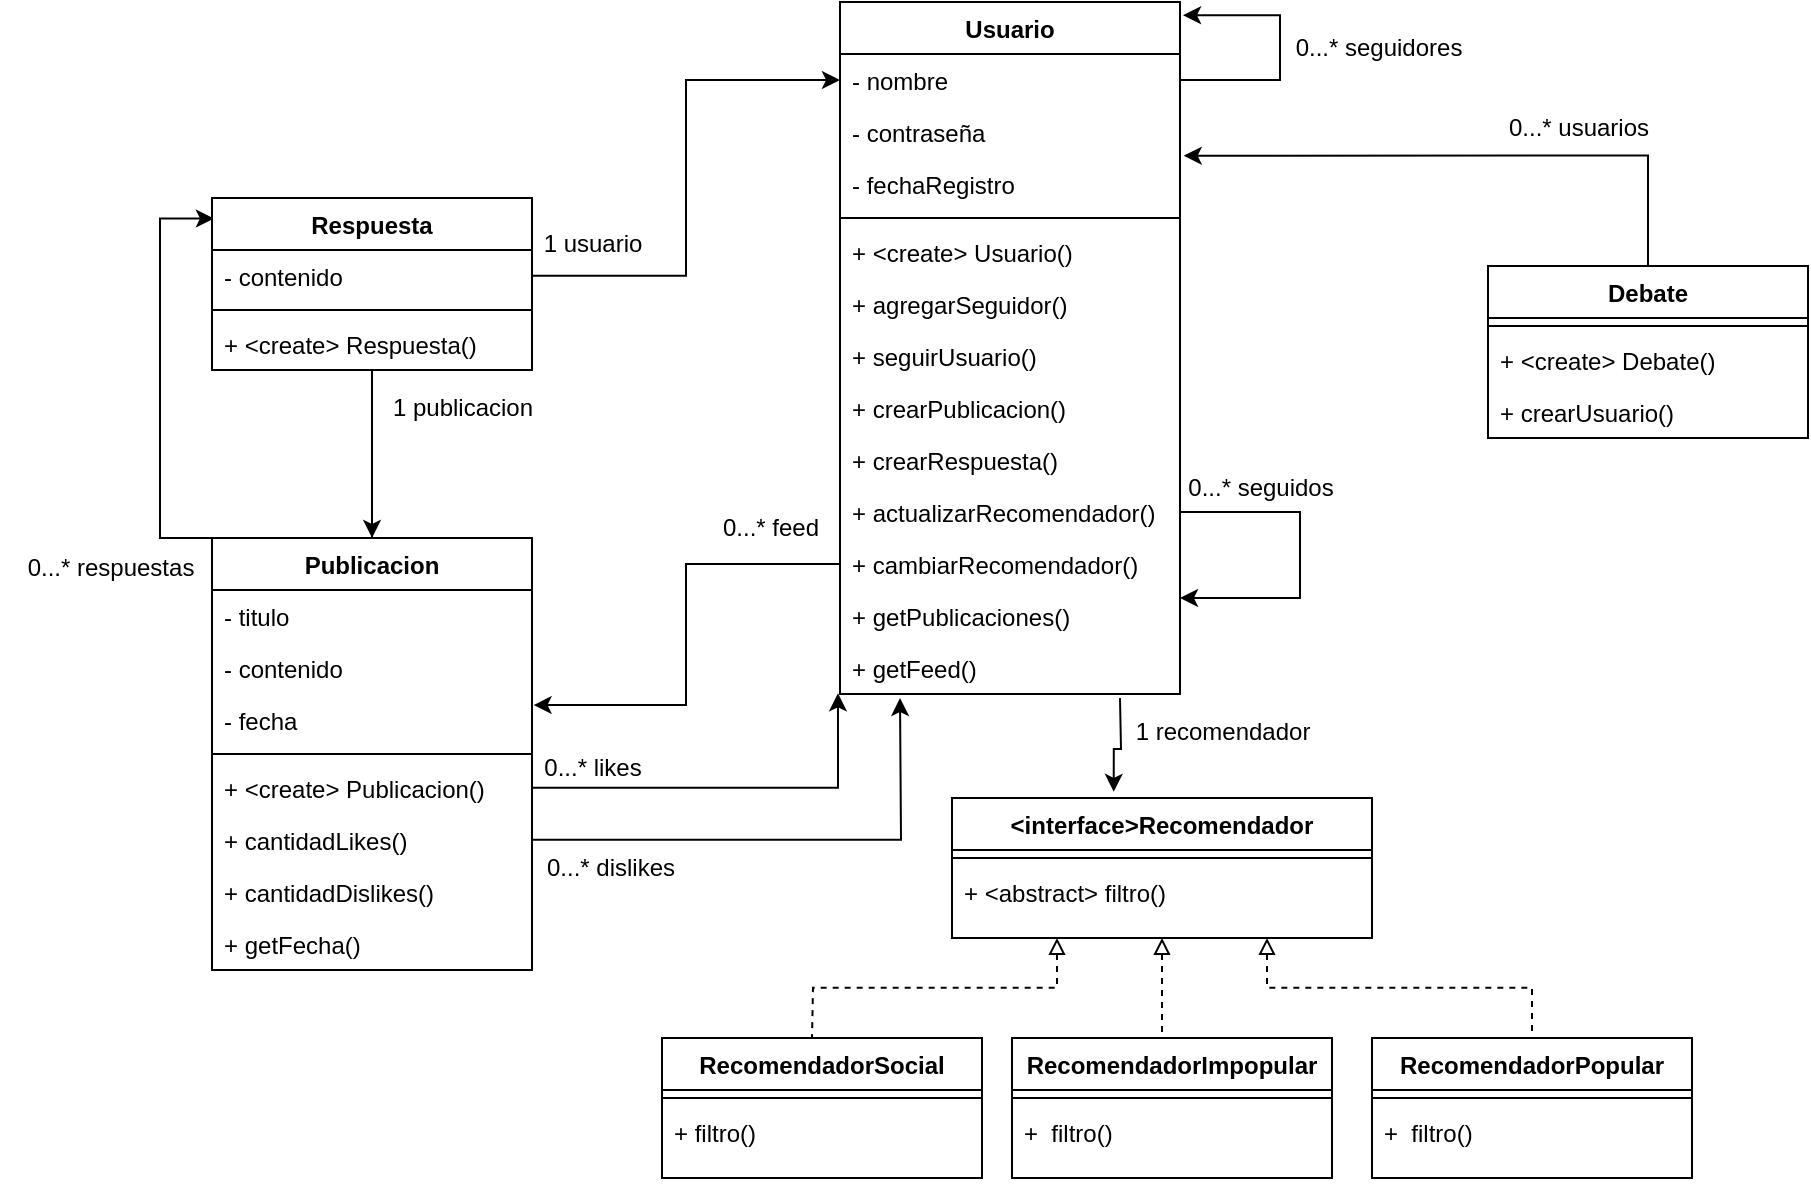 <mxfile version="24.6.2" type="device">
  <diagram name="Page-1" id="TgjlBIyjMRQV4J3gXkrl">
    <mxGraphModel dx="1126" dy="1723" grid="1" gridSize="10" guides="1" tooltips="1" connect="1" arrows="1" fold="1" page="1" pageScale="1" pageWidth="827" pageHeight="1169" math="0" shadow="0">
      <root>
        <mxCell id="0" />
        <mxCell id="1" parent="0" />
        <mxCell id="Envm_nqXqrnGejjABVVU-36" style="edgeStyle=orthogonalEdgeStyle;rounded=0;orthogonalLoop=1;jettySize=auto;html=1;entryX=0.385;entryY=-0.043;entryDx=0;entryDy=0;entryPerimeter=0;" parent="1" target="Envm_nqXqrnGejjABVVU-24" edge="1">
          <mxGeometry relative="1" as="geometry">
            <mxPoint x="1310" y="80" as="sourcePoint" />
            <mxPoint x="1306" y="119.94" as="targetPoint" />
          </mxGeometry>
        </mxCell>
        <mxCell id="Envm_nqXqrnGejjABVVU-1" value="Usuario" style="swimlane;fontStyle=1;align=center;verticalAlign=top;childLayout=stackLayout;horizontal=1;startSize=26;horizontalStack=0;resizeParent=1;resizeParentMax=0;resizeLast=0;collapsible=1;marginBottom=0;whiteSpace=wrap;html=1;" parent="1" vertex="1">
          <mxGeometry x="1170" y="-268" width="170" height="346" as="geometry" />
        </mxCell>
        <mxCell id="oZL3xkJhQJ-XLGrvxhA8-2" style="edgeStyle=orthogonalEdgeStyle;rounded=0;orthogonalLoop=1;jettySize=auto;html=1;entryX=1.009;entryY=0.019;entryDx=0;entryDy=0;entryPerimeter=0;" edge="1" parent="Envm_nqXqrnGejjABVVU-1" source="Envm_nqXqrnGejjABVVU-2" target="Envm_nqXqrnGejjABVVU-1">
          <mxGeometry relative="1" as="geometry">
            <mxPoint x="180" y="6" as="targetPoint" />
            <Array as="points">
              <mxPoint x="220" y="39" />
              <mxPoint x="220" y="6" />
            </Array>
          </mxGeometry>
        </mxCell>
        <mxCell id="Envm_nqXqrnGejjABVVU-2" value="- nombre" style="text;strokeColor=none;fillColor=none;align=left;verticalAlign=top;spacingLeft=4;spacingRight=4;overflow=hidden;rotatable=0;points=[[0,0.5],[1,0.5]];portConstraint=eastwest;whiteSpace=wrap;html=1;" parent="Envm_nqXqrnGejjABVVU-1" vertex="1">
          <mxGeometry y="26" width="170" height="26" as="geometry" />
        </mxCell>
        <mxCell id="Envm_nqXqrnGejjABVVU-3" value="- contraseña" style="text;strokeColor=none;fillColor=none;align=left;verticalAlign=top;spacingLeft=4;spacingRight=4;overflow=hidden;rotatable=0;points=[[0,0.5],[1,0.5]];portConstraint=eastwest;whiteSpace=wrap;html=1;" parent="Envm_nqXqrnGejjABVVU-1" vertex="1">
          <mxGeometry y="52" width="170" height="26" as="geometry" />
        </mxCell>
        <mxCell id="Envm_nqXqrnGejjABVVU-4" value="- fechaRegistro" style="text;strokeColor=none;fillColor=none;align=left;verticalAlign=top;spacingLeft=4;spacingRight=4;overflow=hidden;rotatable=0;points=[[0,0.5],[1,0.5]];portConstraint=eastwest;whiteSpace=wrap;html=1;" parent="Envm_nqXqrnGejjABVVU-1" vertex="1">
          <mxGeometry y="78" width="170" height="26" as="geometry" />
        </mxCell>
        <mxCell id="Envm_nqXqrnGejjABVVU-5" value="" style="line;strokeWidth=1;fillColor=none;align=left;verticalAlign=middle;spacingTop=-1;spacingLeft=3;spacingRight=3;rotatable=0;labelPosition=right;points=[];portConstraint=eastwest;strokeColor=inherit;" parent="Envm_nqXqrnGejjABVVU-1" vertex="1">
          <mxGeometry y="104" width="170" height="8" as="geometry" />
        </mxCell>
        <mxCell id="Envm_nqXqrnGejjABVVU-7" value="+ &amp;lt;create&amp;gt; Usuario()" style="text;strokeColor=none;fillColor=none;align=left;verticalAlign=top;spacingLeft=4;spacingRight=4;overflow=hidden;rotatable=0;points=[[0,0.5],[1,0.5]];portConstraint=eastwest;whiteSpace=wrap;html=1;" parent="Envm_nqXqrnGejjABVVU-1" vertex="1">
          <mxGeometry y="112" width="170" height="26" as="geometry" />
        </mxCell>
        <mxCell id="oZL3xkJhQJ-XLGrvxhA8-4" value="+ agregarSeguidor()" style="text;strokeColor=none;fillColor=none;align=left;verticalAlign=top;spacingLeft=4;spacingRight=4;overflow=hidden;rotatable=0;points=[[0,0.5],[1,0.5]];portConstraint=eastwest;whiteSpace=wrap;html=1;" vertex="1" parent="Envm_nqXqrnGejjABVVU-1">
          <mxGeometry y="138" width="170" height="26" as="geometry" />
        </mxCell>
        <mxCell id="oZL3xkJhQJ-XLGrvxhA8-5" value="+ seguirUsuario()" style="text;strokeColor=none;fillColor=none;align=left;verticalAlign=top;spacingLeft=4;spacingRight=4;overflow=hidden;rotatable=0;points=[[0,0.5],[1,0.5]];portConstraint=eastwest;whiteSpace=wrap;html=1;" vertex="1" parent="Envm_nqXqrnGejjABVVU-1">
          <mxGeometry y="164" width="170" height="26" as="geometry" />
        </mxCell>
        <mxCell id="Envm_nqXqrnGejjABVVU-32" value="+ crearPublicacion()" style="text;strokeColor=none;fillColor=none;align=left;verticalAlign=top;spacingLeft=4;spacingRight=4;overflow=hidden;rotatable=0;points=[[0,0.5],[1,0.5]];portConstraint=eastwest;whiteSpace=wrap;html=1;" parent="Envm_nqXqrnGejjABVVU-1" vertex="1">
          <mxGeometry y="190" width="170" height="26" as="geometry" />
        </mxCell>
        <mxCell id="oZL3xkJhQJ-XLGrvxhA8-3" value="+ crearRespuesta()" style="text;strokeColor=none;fillColor=none;align=left;verticalAlign=top;spacingLeft=4;spacingRight=4;overflow=hidden;rotatable=0;points=[[0,0.5],[1,0.5]];portConstraint=eastwest;whiteSpace=wrap;html=1;" vertex="1" parent="Envm_nqXqrnGejjABVVU-1">
          <mxGeometry y="216" width="170" height="26" as="geometry" />
        </mxCell>
        <mxCell id="oZL3xkJhQJ-XLGrvxhA8-13" style="edgeStyle=orthogonalEdgeStyle;rounded=0;orthogonalLoop=1;jettySize=auto;html=1;" edge="1" parent="Envm_nqXqrnGejjABVVU-1" source="Envm_nqXqrnGejjABVVU-35">
          <mxGeometry relative="1" as="geometry">
            <mxPoint x="170" y="298" as="targetPoint" />
            <Array as="points">
              <mxPoint x="230" y="255" />
              <mxPoint x="230" y="298" />
            </Array>
          </mxGeometry>
        </mxCell>
        <mxCell id="Envm_nqXqrnGejjABVVU-35" value="+ actualizarRecomendador()" style="text;strokeColor=none;fillColor=none;align=left;verticalAlign=top;spacingLeft=4;spacingRight=4;overflow=hidden;rotatable=0;points=[[0,0.5],[1,0.5]];portConstraint=eastwest;whiteSpace=wrap;html=1;" parent="Envm_nqXqrnGejjABVVU-1" vertex="1">
          <mxGeometry y="242" width="170" height="26" as="geometry" />
        </mxCell>
        <mxCell id="Envm_nqXqrnGejjABVVU-34" value="+ cambiarRecomendador()" style="text;strokeColor=none;fillColor=none;align=left;verticalAlign=top;spacingLeft=4;spacingRight=4;overflow=hidden;rotatable=0;points=[[0,0.5],[1,0.5]];portConstraint=eastwest;whiteSpace=wrap;html=1;" parent="Envm_nqXqrnGejjABVVU-1" vertex="1">
          <mxGeometry y="268" width="170" height="26" as="geometry" />
        </mxCell>
        <mxCell id="oZL3xkJhQJ-XLGrvxhA8-6" value="+ getPublicaciones()" style="text;strokeColor=none;fillColor=none;align=left;verticalAlign=top;spacingLeft=4;spacingRight=4;overflow=hidden;rotatable=0;points=[[0,0.5],[1,0.5]];portConstraint=eastwest;whiteSpace=wrap;html=1;" vertex="1" parent="Envm_nqXqrnGejjABVVU-1">
          <mxGeometry y="294" width="170" height="26" as="geometry" />
        </mxCell>
        <mxCell id="Envm_nqXqrnGejjABVVU-33" value="+ getFeed()" style="text;strokeColor=none;fillColor=none;align=left;verticalAlign=top;spacingLeft=4;spacingRight=4;overflow=hidden;rotatable=0;points=[[0,0.5],[1,0.5]];portConstraint=eastwest;whiteSpace=wrap;html=1;" parent="Envm_nqXqrnGejjABVVU-1" vertex="1">
          <mxGeometry y="320" width="170" height="26" as="geometry" />
        </mxCell>
        <mxCell id="Envm_nqXqrnGejjABVVU-8" style="edgeStyle=orthogonalEdgeStyle;rounded=0;orthogonalLoop=1;jettySize=auto;html=1;entryX=0.5;entryY=0;entryDx=0;entryDy=0;" parent="1" source="Envm_nqXqrnGejjABVVU-9" target="Envm_nqXqrnGejjABVVU-16" edge="1">
          <mxGeometry relative="1" as="geometry" />
        </mxCell>
        <mxCell id="PGmtbmI2aMLKD3MWeeFq-1" style="edgeStyle=orthogonalEdgeStyle;rounded=0;orthogonalLoop=1;jettySize=auto;html=1;entryX=0.006;entryY=0.12;entryDx=0;entryDy=0;entryPerimeter=0;" parent="1" source="Envm_nqXqrnGejjABVVU-9" target="Envm_nqXqrnGejjABVVU-9" edge="1">
          <mxGeometry relative="1" as="geometry">
            <mxPoint x="850" y="-160" as="targetPoint" />
            <Array as="points">
              <mxPoint x="936" />
              <mxPoint x="830" />
              <mxPoint x="830" y="-160" />
            </Array>
          </mxGeometry>
        </mxCell>
        <mxCell id="Envm_nqXqrnGejjABVVU-9" value="Respuesta" style="swimlane;fontStyle=1;align=center;verticalAlign=top;childLayout=stackLayout;horizontal=1;startSize=26;horizontalStack=0;resizeParent=1;resizeParentMax=0;resizeLast=0;collapsible=1;marginBottom=0;whiteSpace=wrap;html=1;" parent="1" vertex="1">
          <mxGeometry x="856" y="-170.06" width="160" height="86" as="geometry" />
        </mxCell>
        <mxCell id="Envm_nqXqrnGejjABVVU-10" value="- contenido" style="text;strokeColor=none;fillColor=none;align=left;verticalAlign=top;spacingLeft=4;spacingRight=4;overflow=hidden;rotatable=0;points=[[0,0.5],[1,0.5]];portConstraint=eastwest;whiteSpace=wrap;html=1;" parent="Envm_nqXqrnGejjABVVU-9" vertex="1">
          <mxGeometry y="26" width="160" height="26" as="geometry" />
        </mxCell>
        <mxCell id="Envm_nqXqrnGejjABVVU-11" value="" style="line;strokeWidth=1;fillColor=none;align=left;verticalAlign=middle;spacingTop=-1;spacingLeft=3;spacingRight=3;rotatable=0;labelPosition=right;points=[];portConstraint=eastwest;strokeColor=inherit;" parent="Envm_nqXqrnGejjABVVU-9" vertex="1">
          <mxGeometry y="52" width="160" height="8" as="geometry" />
        </mxCell>
        <mxCell id="Envm_nqXqrnGejjABVVU-12" value="+ &amp;lt;create&amp;gt; Respuesta()" style="text;strokeColor=none;fillColor=none;align=left;verticalAlign=top;spacingLeft=4;spacingRight=4;overflow=hidden;rotatable=0;points=[[0,0.5],[1,0.5]];portConstraint=eastwest;whiteSpace=wrap;html=1;" parent="Envm_nqXqrnGejjABVVU-9" vertex="1">
          <mxGeometry y="60" width="160" height="26" as="geometry" />
        </mxCell>
        <mxCell id="Envm_nqXqrnGejjABVVU-13" value="0...* seguidos" style="text;html=1;align=center;verticalAlign=middle;resizable=0;points=[];autosize=1;strokeColor=none;fillColor=none;" parent="1" vertex="1">
          <mxGeometry x="1330" y="-40" width="100" height="30" as="geometry" />
        </mxCell>
        <mxCell id="Envm_nqXqrnGejjABVVU-14" style="edgeStyle=orthogonalEdgeStyle;rounded=0;orthogonalLoop=1;jettySize=auto;html=1;" parent="1" source="Envm_nqXqrnGejjABVVU-10" target="Envm_nqXqrnGejjABVVU-2" edge="1">
          <mxGeometry relative="1" as="geometry" />
        </mxCell>
        <mxCell id="Envm_nqXqrnGejjABVVU-15" value="1 usuario" style="text;html=1;align=center;verticalAlign=middle;resizable=0;points=[];autosize=1;strokeColor=none;fillColor=none;" parent="1" vertex="1">
          <mxGeometry x="1011" y="-162.06" width="70" height="30" as="geometry" />
        </mxCell>
        <mxCell id="Envm_nqXqrnGejjABVVU-16" value="Publicacion" style="swimlane;fontStyle=1;align=center;verticalAlign=top;childLayout=stackLayout;horizontal=1;startSize=26;horizontalStack=0;resizeParent=1;resizeParentMax=0;resizeLast=0;collapsible=1;marginBottom=0;whiteSpace=wrap;html=1;" parent="1" vertex="1">
          <mxGeometry x="856" y="-0.06" width="160" height="216" as="geometry" />
        </mxCell>
        <mxCell id="Envm_nqXqrnGejjABVVU-17" value="- titulo" style="text;strokeColor=none;fillColor=none;align=left;verticalAlign=top;spacingLeft=4;spacingRight=4;overflow=hidden;rotatable=0;points=[[0,0.5],[1,0.5]];portConstraint=eastwest;whiteSpace=wrap;html=1;" parent="Envm_nqXqrnGejjABVVU-16" vertex="1">
          <mxGeometry y="26" width="160" height="26" as="geometry" />
        </mxCell>
        <mxCell id="oZL3xkJhQJ-XLGrvxhA8-14" value="- contenido" style="text;strokeColor=none;fillColor=none;align=left;verticalAlign=top;spacingLeft=4;spacingRight=4;overflow=hidden;rotatable=0;points=[[0,0.5],[1,0.5]];portConstraint=eastwest;whiteSpace=wrap;html=1;" vertex="1" parent="Envm_nqXqrnGejjABVVU-16">
          <mxGeometry y="52" width="160" height="26" as="geometry" />
        </mxCell>
        <mxCell id="Envm_nqXqrnGejjABVVU-18" value="- fecha" style="text;strokeColor=none;fillColor=none;align=left;verticalAlign=top;spacingLeft=4;spacingRight=4;overflow=hidden;rotatable=0;points=[[0,0.5],[1,0.5]];portConstraint=eastwest;whiteSpace=wrap;html=1;" parent="Envm_nqXqrnGejjABVVU-16" vertex="1">
          <mxGeometry y="78" width="160" height="26" as="geometry" />
        </mxCell>
        <mxCell id="Envm_nqXqrnGejjABVVU-19" value="" style="line;strokeWidth=1;fillColor=none;align=left;verticalAlign=middle;spacingTop=-1;spacingLeft=3;spacingRight=3;rotatable=0;labelPosition=right;points=[];portConstraint=eastwest;strokeColor=inherit;" parent="Envm_nqXqrnGejjABVVU-16" vertex="1">
          <mxGeometry y="104" width="160" height="8" as="geometry" />
        </mxCell>
        <mxCell id="Envm_nqXqrnGejjABVVU-20" value="+ &amp;lt;create&amp;gt; Publicacion()" style="text;strokeColor=none;fillColor=none;align=left;verticalAlign=top;spacingLeft=4;spacingRight=4;overflow=hidden;rotatable=0;points=[[0,0.5],[1,0.5]];portConstraint=eastwest;whiteSpace=wrap;html=1;" parent="Envm_nqXqrnGejjABVVU-16" vertex="1">
          <mxGeometry y="112" width="160" height="26" as="geometry" />
        </mxCell>
        <mxCell id="oZL3xkJhQJ-XLGrvxhA8-12" style="edgeStyle=orthogonalEdgeStyle;rounded=0;orthogonalLoop=1;jettySize=auto;html=1;" edge="1" parent="Envm_nqXqrnGejjABVVU-16" source="oZL3xkJhQJ-XLGrvxhA8-11">
          <mxGeometry relative="1" as="geometry">
            <mxPoint x="344" y="80.06" as="targetPoint" />
          </mxGeometry>
        </mxCell>
        <mxCell id="oZL3xkJhQJ-XLGrvxhA8-11" value="+ cantidadLikes()" style="text;strokeColor=none;fillColor=none;align=left;verticalAlign=top;spacingLeft=4;spacingRight=4;overflow=hidden;rotatable=0;points=[[0,0.5],[1,0.5]];portConstraint=eastwest;whiteSpace=wrap;html=1;" vertex="1" parent="Envm_nqXqrnGejjABVVU-16">
          <mxGeometry y="138" width="160" height="26" as="geometry" />
        </mxCell>
        <mxCell id="oZL3xkJhQJ-XLGrvxhA8-10" value="+ cantidadDislikes()" style="text;strokeColor=none;fillColor=none;align=left;verticalAlign=top;spacingLeft=4;spacingRight=4;overflow=hidden;rotatable=0;points=[[0,0.5],[1,0.5]];portConstraint=eastwest;whiteSpace=wrap;html=1;" vertex="1" parent="Envm_nqXqrnGejjABVVU-16">
          <mxGeometry y="164" width="160" height="26" as="geometry" />
        </mxCell>
        <mxCell id="oZL3xkJhQJ-XLGrvxhA8-16" value="+ getFecha()" style="text;strokeColor=none;fillColor=none;align=left;verticalAlign=top;spacingLeft=4;spacingRight=4;overflow=hidden;rotatable=0;points=[[0,0.5],[1,0.5]];portConstraint=eastwest;whiteSpace=wrap;html=1;" vertex="1" parent="Envm_nqXqrnGejjABVVU-16">
          <mxGeometry y="190" width="160" height="26" as="geometry" />
        </mxCell>
        <mxCell id="Envm_nqXqrnGejjABVVU-21" value="1 publicacion" style="text;html=1;align=center;verticalAlign=middle;resizable=0;points=[];autosize=1;strokeColor=none;fillColor=none;" parent="1" vertex="1">
          <mxGeometry x="936" y="-80.06" width="90" height="30" as="geometry" />
        </mxCell>
        <mxCell id="Envm_nqXqrnGejjABVVU-23" value="0...* feed" style="text;html=1;align=center;verticalAlign=middle;resizable=0;points=[];autosize=1;strokeColor=none;fillColor=none;" parent="1" vertex="1">
          <mxGeometry x="1100" y="-20" width="70" height="30" as="geometry" />
        </mxCell>
        <mxCell id="Envm_nqXqrnGejjABVVU-48" style="edgeStyle=orthogonalEdgeStyle;rounded=0;orthogonalLoop=1;jettySize=auto;html=1;exitX=0.25;exitY=1;exitDx=0;exitDy=0;endArrow=none;endFill=0;startArrow=block;startFill=0;dashed=1;" parent="1" source="Envm_nqXqrnGejjABVVU-24" edge="1">
          <mxGeometry relative="1" as="geometry">
            <mxPoint x="1156.0" y="249.94" as="targetPoint" />
          </mxGeometry>
        </mxCell>
        <mxCell id="Envm_nqXqrnGejjABVVU-49" style="edgeStyle=orthogonalEdgeStyle;rounded=0;orthogonalLoop=1;jettySize=auto;html=1;endArrow=none;endFill=0;startArrow=block;startFill=0;dashed=1;" parent="1" source="Envm_nqXqrnGejjABVVU-24" edge="1">
          <mxGeometry relative="1" as="geometry">
            <mxPoint x="1331" y="249.94" as="targetPoint" />
          </mxGeometry>
        </mxCell>
        <mxCell id="Envm_nqXqrnGejjABVVU-51" style="edgeStyle=orthogonalEdgeStyle;rounded=0;orthogonalLoop=1;jettySize=auto;html=1;exitX=0.75;exitY=1;exitDx=0;exitDy=0;entryX=0.5;entryY=0;entryDx=0;entryDy=0;endArrow=none;endFill=0;startArrow=block;startFill=0;dashed=1;" parent="1" source="Envm_nqXqrnGejjABVVU-24" target="Envm_nqXqrnGejjABVVU-60" edge="1">
          <mxGeometry relative="1" as="geometry">
            <mxPoint x="1516" y="239.94" as="targetPoint" />
          </mxGeometry>
        </mxCell>
        <mxCell id="Envm_nqXqrnGejjABVVU-24" value="&amp;lt;interface&amp;gt;Recomendador" style="swimlane;fontStyle=1;align=center;verticalAlign=top;childLayout=stackLayout;horizontal=1;startSize=26;horizontalStack=0;resizeParent=1;resizeParentMax=0;resizeLast=0;collapsible=1;marginBottom=0;whiteSpace=wrap;html=1;" parent="1" vertex="1">
          <mxGeometry x="1226" y="129.94" width="210" height="70" as="geometry" />
        </mxCell>
        <mxCell id="Envm_nqXqrnGejjABVVU-25" value="" style="line;strokeWidth=1;fillColor=none;align=left;verticalAlign=middle;spacingTop=-1;spacingLeft=3;spacingRight=3;rotatable=0;labelPosition=right;points=[];portConstraint=eastwest;strokeColor=inherit;" parent="Envm_nqXqrnGejjABVVU-24" vertex="1">
          <mxGeometry y="26" width="210" height="8" as="geometry" />
        </mxCell>
        <mxCell id="oZL3xkJhQJ-XLGrvxhA8-9" value="+ &amp;lt;abstract&amp;gt; filtro()" style="text;strokeColor=none;fillColor=none;align=left;verticalAlign=top;spacingLeft=4;spacingRight=4;overflow=hidden;rotatable=0;points=[[0,0.5],[1,0.5]];portConstraint=eastwest;whiteSpace=wrap;html=1;" vertex="1" parent="Envm_nqXqrnGejjABVVU-24">
          <mxGeometry y="34" width="210" height="36" as="geometry" />
        </mxCell>
        <mxCell id="Envm_nqXqrnGejjABVVU-28" value="Debate" style="swimlane;fontStyle=1;align=center;verticalAlign=top;childLayout=stackLayout;horizontal=1;startSize=26;horizontalStack=0;resizeParent=1;resizeParentMax=0;resizeLast=0;collapsible=1;marginBottom=0;whiteSpace=wrap;html=1;" parent="1" vertex="1">
          <mxGeometry x="1494" y="-136.06" width="160" height="86" as="geometry" />
        </mxCell>
        <mxCell id="Envm_nqXqrnGejjABVVU-29" value="" style="line;strokeWidth=1;fillColor=none;align=left;verticalAlign=middle;spacingTop=-1;spacingLeft=3;spacingRight=3;rotatable=0;labelPosition=right;points=[];portConstraint=eastwest;strokeColor=inherit;" parent="Envm_nqXqrnGejjABVVU-28" vertex="1">
          <mxGeometry y="26" width="160" height="8" as="geometry" />
        </mxCell>
        <mxCell id="Envm_nqXqrnGejjABVVU-30" value="+ &amp;lt;create&amp;gt; Debate()" style="text;strokeColor=none;fillColor=none;align=left;verticalAlign=top;spacingLeft=4;spacingRight=4;overflow=hidden;rotatable=0;points=[[0,0.5],[1,0.5]];portConstraint=eastwest;whiteSpace=wrap;html=1;" parent="Envm_nqXqrnGejjABVVU-28" vertex="1">
          <mxGeometry y="34" width="160" height="26" as="geometry" />
        </mxCell>
        <mxCell id="Envm_nqXqrnGejjABVVU-31" value="+ crearUsuario()" style="text;strokeColor=none;fillColor=none;align=left;verticalAlign=top;spacingLeft=4;spacingRight=4;overflow=hidden;rotatable=0;points=[[0,0.5],[1,0.5]];portConstraint=eastwest;whiteSpace=wrap;html=1;" parent="Envm_nqXqrnGejjABVVU-28" vertex="1">
          <mxGeometry y="60" width="160" height="26" as="geometry" />
        </mxCell>
        <mxCell id="Envm_nqXqrnGejjABVVU-37" value="1 recomendador" style="text;html=1;align=center;verticalAlign=middle;resizable=0;points=[];autosize=1;strokeColor=none;fillColor=none;" parent="1" vertex="1">
          <mxGeometry x="1306" y="81.94" width="110" height="30" as="geometry" />
        </mxCell>
        <mxCell id="Envm_nqXqrnGejjABVVU-39" value="0...* seguidores" style="text;html=1;align=center;verticalAlign=middle;resizable=0;points=[];autosize=1;strokeColor=none;fillColor=none;" parent="1" vertex="1">
          <mxGeometry x="1384" y="-260" width="110" height="30" as="geometry" />
        </mxCell>
        <mxCell id="Envm_nqXqrnGejjABVVU-42" style="edgeStyle=orthogonalEdgeStyle;rounded=0;orthogonalLoop=1;jettySize=auto;html=1;entryX=-0.006;entryY=0.987;entryDx=0;entryDy=0;entryPerimeter=0;" parent="1" source="Envm_nqXqrnGejjABVVU-20" target="Envm_nqXqrnGejjABVVU-33" edge="1">
          <mxGeometry relative="1" as="geometry" />
        </mxCell>
        <mxCell id="Envm_nqXqrnGejjABVVU-46" value="0...* likes" style="text;html=1;align=center;verticalAlign=middle;resizable=0;points=[];autosize=1;strokeColor=none;fillColor=none;" parent="1" vertex="1">
          <mxGeometry x="1011" y="99.94" width="70" height="30" as="geometry" />
        </mxCell>
        <mxCell id="Envm_nqXqrnGejjABVVU-47" value="0...* dislikes" style="text;html=1;align=center;verticalAlign=middle;resizable=0;points=[];autosize=1;strokeColor=none;fillColor=none;" parent="1" vertex="1">
          <mxGeometry x="1010" y="149.94" width="90" height="30" as="geometry" />
        </mxCell>
        <mxCell id="Envm_nqXqrnGejjABVVU-52" value="RecomendadorSocial" style="swimlane;fontStyle=1;align=center;verticalAlign=top;childLayout=stackLayout;horizontal=1;startSize=26;horizontalStack=0;resizeParent=1;resizeParentMax=0;resizeLast=0;collapsible=1;marginBottom=0;whiteSpace=wrap;html=1;" parent="1" vertex="1">
          <mxGeometry x="1081" y="249.94" width="160" height="70" as="geometry" />
        </mxCell>
        <mxCell id="Envm_nqXqrnGejjABVVU-54" value="" style="line;strokeWidth=1;fillColor=none;align=left;verticalAlign=middle;spacingTop=-1;spacingLeft=3;spacingRight=3;rotatable=0;labelPosition=right;points=[];portConstraint=eastwest;strokeColor=inherit;" parent="Envm_nqXqrnGejjABVVU-52" vertex="1">
          <mxGeometry y="26" width="160" height="8" as="geometry" />
        </mxCell>
        <mxCell id="Envm_nqXqrnGejjABVVU-56" value="+ filtro()" style="text;strokeColor=none;fillColor=none;align=left;verticalAlign=top;spacingLeft=4;spacingRight=4;overflow=hidden;rotatable=0;points=[[0,0.5],[1,0.5]];portConstraint=eastwest;whiteSpace=wrap;html=1;" parent="Envm_nqXqrnGejjABVVU-52" vertex="1">
          <mxGeometry y="34" width="160" height="36" as="geometry" />
        </mxCell>
        <mxCell id="Envm_nqXqrnGejjABVVU-57" value="RecomendadorImpopular" style="swimlane;fontStyle=1;align=center;verticalAlign=top;childLayout=stackLayout;horizontal=1;startSize=26;horizontalStack=0;resizeParent=1;resizeParentMax=0;resizeLast=0;collapsible=1;marginBottom=0;whiteSpace=wrap;html=1;" parent="1" vertex="1">
          <mxGeometry x="1256" y="249.94" width="160" height="70" as="geometry" />
        </mxCell>
        <mxCell id="Envm_nqXqrnGejjABVVU-58" value="" style="line;strokeWidth=1;fillColor=none;align=left;verticalAlign=middle;spacingTop=-1;spacingLeft=3;spacingRight=3;rotatable=0;labelPosition=right;points=[];portConstraint=eastwest;strokeColor=inherit;" parent="Envm_nqXqrnGejjABVVU-57" vertex="1">
          <mxGeometry y="26" width="160" height="8" as="geometry" />
        </mxCell>
        <mxCell id="oZL3xkJhQJ-XLGrvxhA8-7" value="+&amp;nbsp; filtro()" style="text;strokeColor=none;fillColor=none;align=left;verticalAlign=top;spacingLeft=4;spacingRight=4;overflow=hidden;rotatable=0;points=[[0,0.5],[1,0.5]];portConstraint=eastwest;whiteSpace=wrap;html=1;" vertex="1" parent="Envm_nqXqrnGejjABVVU-57">
          <mxGeometry y="34" width="160" height="36" as="geometry" />
        </mxCell>
        <mxCell id="Envm_nqXqrnGejjABVVU-60" value="RecomendadorPopular" style="swimlane;fontStyle=1;align=center;verticalAlign=top;childLayout=stackLayout;horizontal=1;startSize=26;horizontalStack=0;resizeParent=1;resizeParentMax=0;resizeLast=0;collapsible=1;marginBottom=0;whiteSpace=wrap;html=1;" parent="1" vertex="1">
          <mxGeometry x="1436" y="249.94" width="160" height="70" as="geometry" />
        </mxCell>
        <mxCell id="Envm_nqXqrnGejjABVVU-61" value="" style="line;strokeWidth=1;fillColor=none;align=left;verticalAlign=middle;spacingTop=-1;spacingLeft=3;spacingRight=3;rotatable=0;labelPosition=right;points=[];portConstraint=eastwest;strokeColor=inherit;" parent="Envm_nqXqrnGejjABVVU-60" vertex="1">
          <mxGeometry y="26" width="160" height="8" as="geometry" />
        </mxCell>
        <mxCell id="oZL3xkJhQJ-XLGrvxhA8-8" value="+&amp;nbsp; filtro()" style="text;strokeColor=none;fillColor=none;align=left;verticalAlign=top;spacingLeft=4;spacingRight=4;overflow=hidden;rotatable=0;points=[[0,0.5],[1,0.5]];portConstraint=eastwest;whiteSpace=wrap;html=1;" vertex="1" parent="Envm_nqXqrnGejjABVVU-60">
          <mxGeometry y="34" width="160" height="36" as="geometry" />
        </mxCell>
        <mxCell id="Envm_nqXqrnGejjABVVU-63" style="edgeStyle=orthogonalEdgeStyle;rounded=0;orthogonalLoop=1;jettySize=auto;html=1;entryX=1.011;entryY=0.955;entryDx=0;entryDy=0;entryPerimeter=0;" parent="1" source="Envm_nqXqrnGejjABVVU-28" target="Envm_nqXqrnGejjABVVU-3" edge="1">
          <mxGeometry relative="1" as="geometry" />
        </mxCell>
        <mxCell id="Envm_nqXqrnGejjABVVU-64" value="0...* usuarios" style="text;html=1;align=center;verticalAlign=middle;resizable=0;points=[];autosize=1;strokeColor=none;fillColor=none;" parent="1" vertex="1">
          <mxGeometry x="1494" y="-220" width="90" height="30" as="geometry" />
        </mxCell>
        <mxCell id="Envm_nqXqrnGejjABVVU-77" style="edgeStyle=orthogonalEdgeStyle;rounded=0;orthogonalLoop=1;jettySize=auto;html=1;entryX=1.005;entryY=0.215;entryDx=0;entryDy=0;entryPerimeter=0;" parent="1" source="Envm_nqXqrnGejjABVVU-34" target="Envm_nqXqrnGejjABVVU-18" edge="1">
          <mxGeometry relative="1" as="geometry" />
        </mxCell>
        <mxCell id="PGmtbmI2aMLKD3MWeeFq-3" value="0...* respuestas" style="text;html=1;align=center;verticalAlign=middle;resizable=0;points=[];autosize=1;strokeColor=none;fillColor=none;" parent="1" vertex="1">
          <mxGeometry x="750" width="110" height="30" as="geometry" />
        </mxCell>
      </root>
    </mxGraphModel>
  </diagram>
</mxfile>
